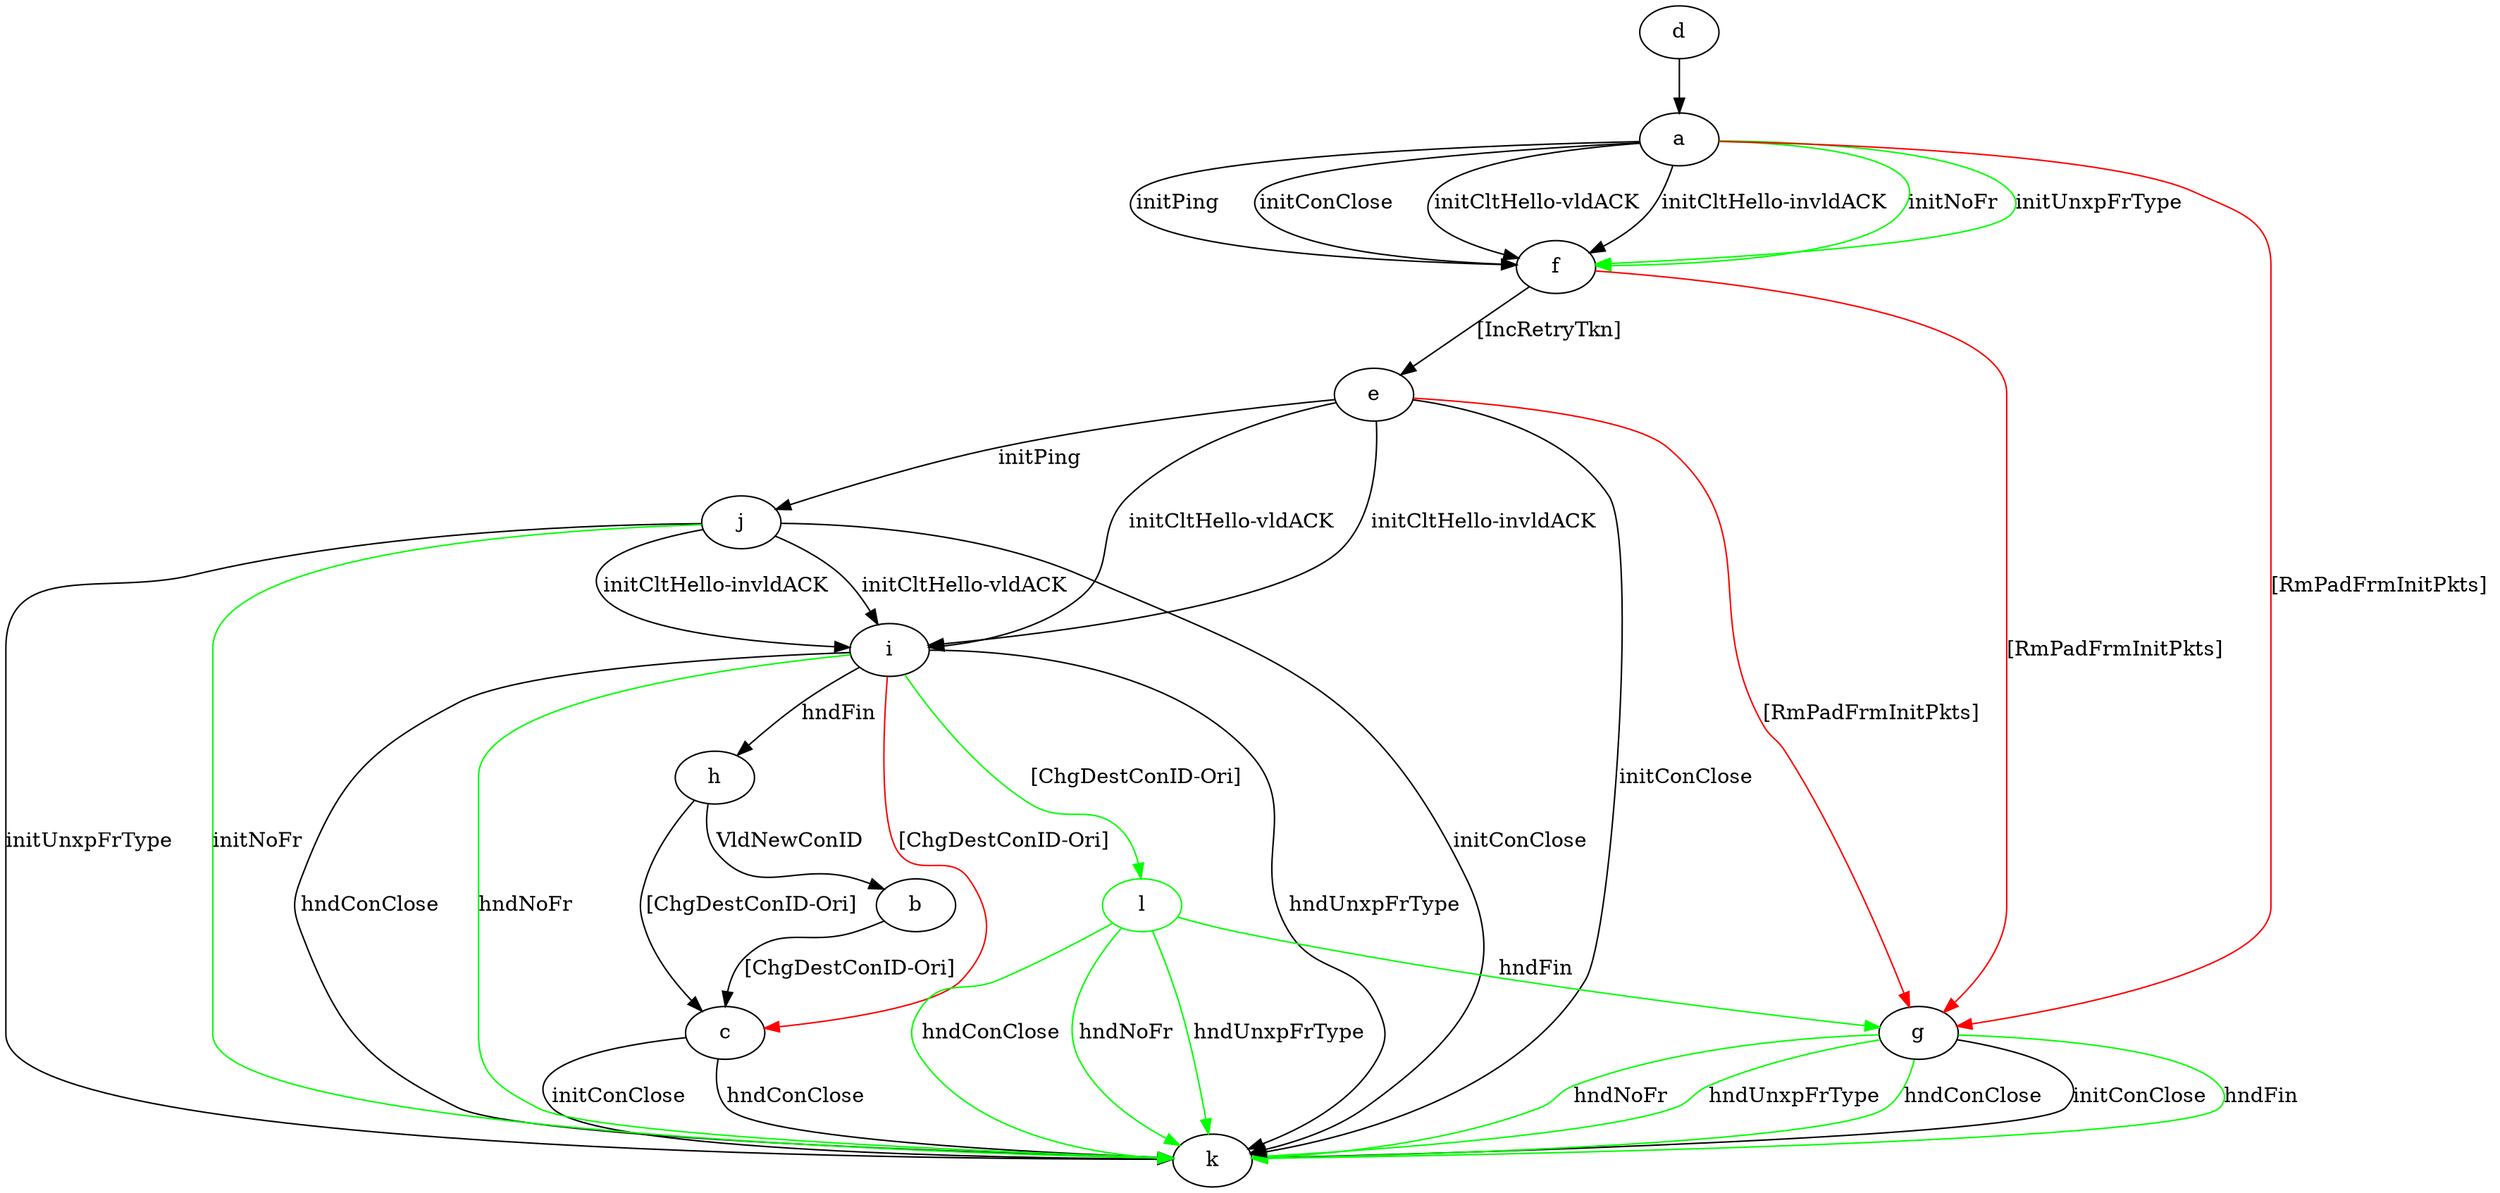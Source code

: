 digraph "" {
	a -> f	[key=0,
		label="initPing "];
	a -> f	[key=1,
		label="initConClose "];
	a -> f	[key=2,
		label="initCltHello-vldACK "];
	a -> f	[key=3,
		label="initCltHello-invldACK "];
	a -> f	[key=4,
		color=green,
		label="initNoFr "];
	a -> f	[key=5,
		color=green,
		label="initUnxpFrType "];
	a -> g	[key=0,
		color=red,
		label="[RmPadFrmInitPkts] "];
	b -> c	[key=0,
		label="[ChgDestConID-Ori] "];
	c -> k	[key=0,
		label="initConClose "];
	c -> k	[key=1,
		label="hndConClose "];
	d -> a	[key=0];
	e -> g	[key=0,
		color=red,
		label="[RmPadFrmInitPkts] "];
	e -> i	[key=0,
		label="initCltHello-vldACK "];
	e -> i	[key=1,
		label="initCltHello-invldACK "];
	e -> j	[key=0,
		label="initPing "];
	e -> k	[key=0,
		label="initConClose "];
	f -> e	[key=0,
		label="[IncRetryTkn] "];
	f -> g	[key=0,
		color=red,
		label="[RmPadFrmInitPkts] "];
	g -> k	[key=0,
		label="initConClose "];
	g -> k	[key=1,
		color=green,
		label="hndFin "];
	g -> k	[key=2,
		color=green,
		label="hndNoFr "];
	g -> k	[key=3,
		color=green,
		label="hndUnxpFrType "];
	g -> k	[key=4,
		color=green,
		label="hndConClose "];
	h -> b	[key=0,
		label="VldNewConID "];
	h -> c	[key=0,
		label="[ChgDestConID-Ori] "];
	i -> c	[key=0,
		color=red,
		label="[ChgDestConID-Ori] "];
	i -> h	[key=0,
		label="hndFin "];
	i -> k	[key=0,
		label="hndUnxpFrType "];
	i -> k	[key=1,
		label="hndConClose "];
	i -> k	[key=2,
		color=green,
		label="hndNoFr "];
	l	[color=green];
	i -> l	[key=0,
		color=green,
		label="[ChgDestConID-Ori] "];
	j -> i	[key=0,
		label="initCltHello-vldACK "];
	j -> i	[key=1,
		label="initCltHello-invldACK "];
	j -> k	[key=0,
		label="initConClose "];
	j -> k	[key=1,
		label="initUnxpFrType "];
	j -> k	[key=2,
		color=green,
		label="initNoFr "];
	l -> g	[key=0,
		color=green,
		label="hndFin "];
	l -> k	[key=0,
		color=green,
		label="hndNoFr "];
	l -> k	[key=1,
		color=green,
		label="hndUnxpFrType "];
	l -> k	[key=2,
		color=green,
		label="hndConClose "];
}
